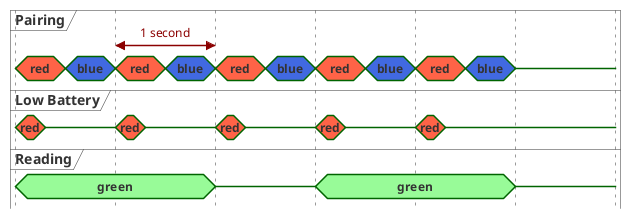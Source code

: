 @startuml

hide time-axis
scale 1000 as 100 pixels

' clock "1 second" as c0 with period 2000
concise "Pairing" as p 
concise "Low Battery" as l
concise "Reading" as r

@r
0 is green #palegreen
+2000 is {-}
+1000 is green #palegreen
+2000 is {-}

@p
0 is red #tomato
+500 is  blue #royalblue
+500 is  red #tomato
+500 is  blue #royalblue
+500 is  red #tomato
+500 is  blue #royalblue
+500 is  red #tomato
+500 is  blue #royalblue
+500 is  red #tomato
+500 is  blue #royalblue
+500 is {-}
@1000 <-> @2000 : 1 second

@l
0 is red #tomato 
+300 is {-} 
+700 is red #tomato 
+300 is {-} 
+700 is red #tomato 
+300 is {-} 
+700 is red #tomato 
+300 is {-} 
+700 is red #tomato 
+300 is {-} 






@enduml